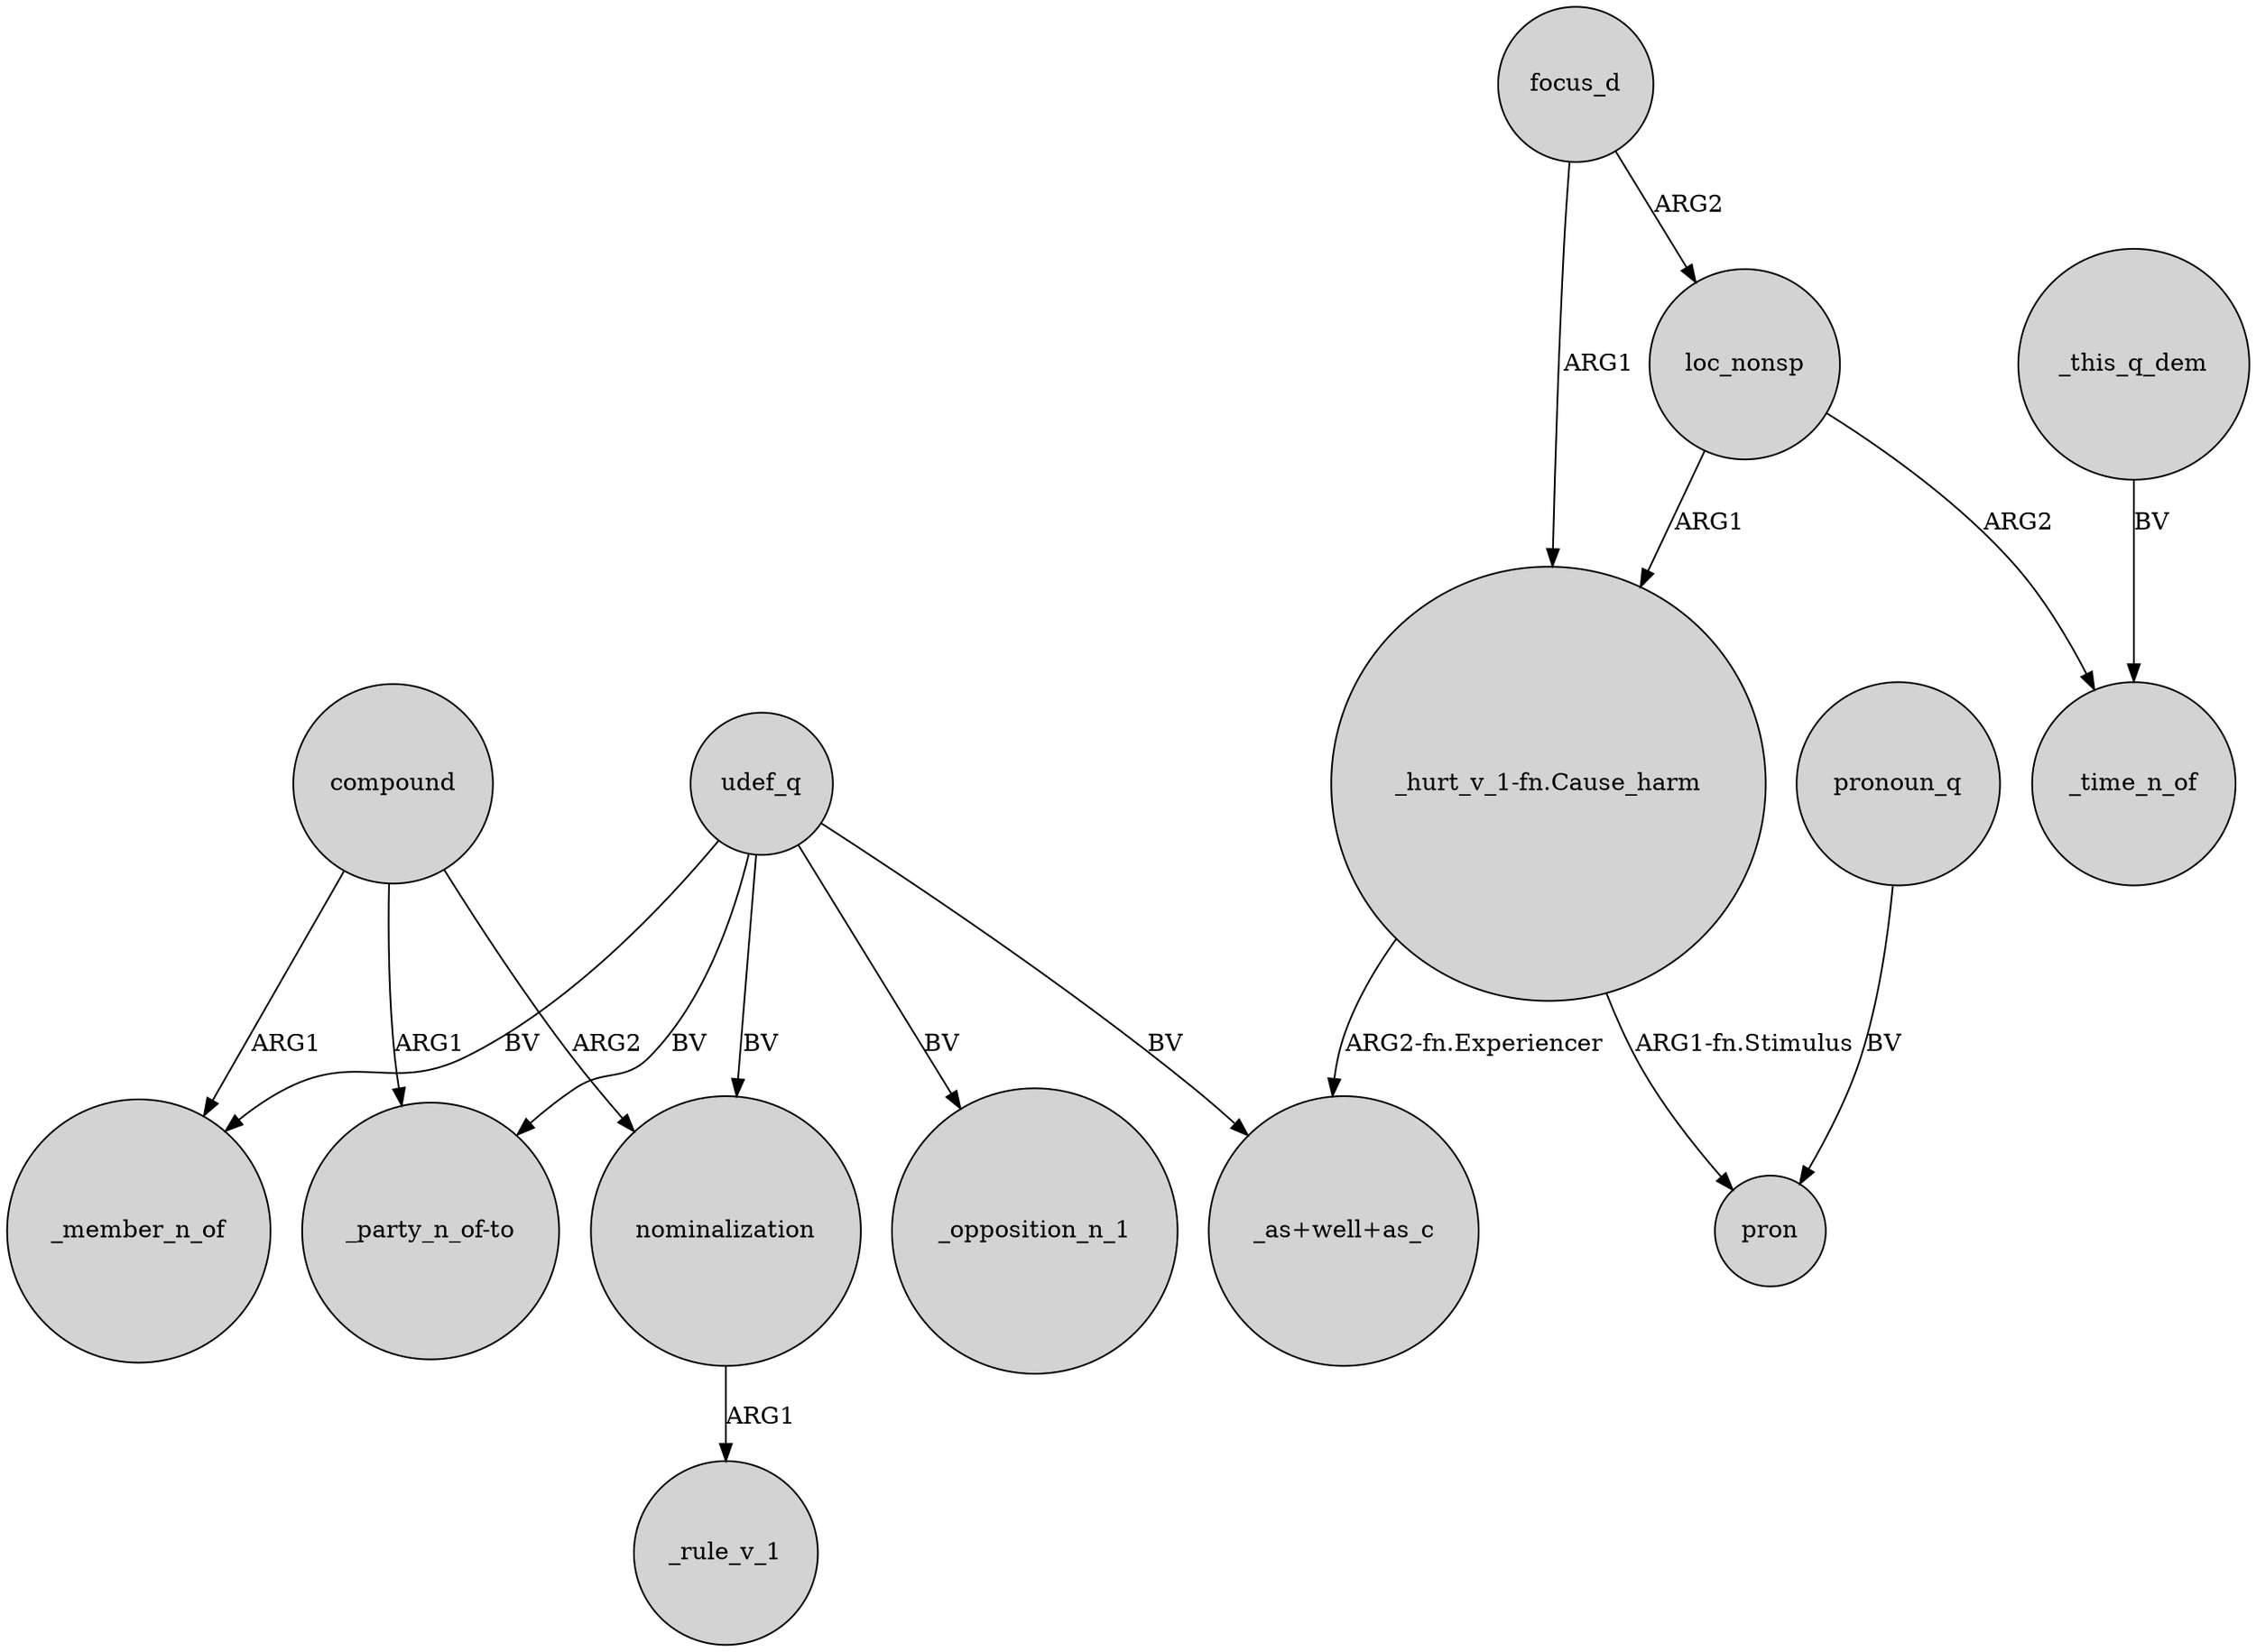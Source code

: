 digraph {
	node [shape=circle style=filled]
	udef_q -> "_party_n_of-to" [label=BV]
	focus_d -> loc_nonsp [label=ARG2]
	loc_nonsp -> _time_n_of [label=ARG2]
	udef_q -> "_as+well+as_c" [label=BV]
	compound -> nominalization [label=ARG2]
	pronoun_q -> pron [label=BV]
	"_hurt_v_1-fn.Cause_harm" -> pron [label="ARG1-fn.Stimulus"]
	_this_q_dem -> _time_n_of [label=BV]
	loc_nonsp -> "_hurt_v_1-fn.Cause_harm" [label=ARG1]
	udef_q -> _member_n_of [label=BV]
	compound -> "_party_n_of-to" [label=ARG1]
	udef_q -> _opposition_n_1 [label=BV]
	"_hurt_v_1-fn.Cause_harm" -> "_as+well+as_c" [label="ARG2-fn.Experiencer"]
	udef_q -> nominalization [label=BV]
	nominalization -> _rule_v_1 [label=ARG1]
	compound -> _member_n_of [label=ARG1]
	focus_d -> "_hurt_v_1-fn.Cause_harm" [label=ARG1]
}
